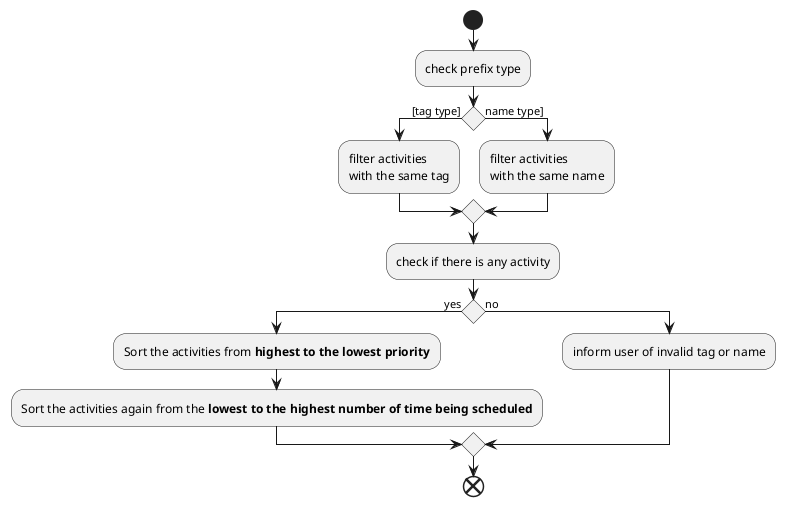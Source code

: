 @startuml
skinparam activityShape rectangle
start

:check prefix type;
if() then ([tag type])
    :filter activities \nwith the same tag;
else (name type])
    :filter activities \nwith the same name;
endif
:check if there is any activity;
if() then (yes)

:Sort the activities from **highest to the lowest priority**;
:Sort the activities again from the **lowest to the highest number of time being scheduled**;
else (no)
    :inform user of invalid tag or name;
endif
end
@enduml